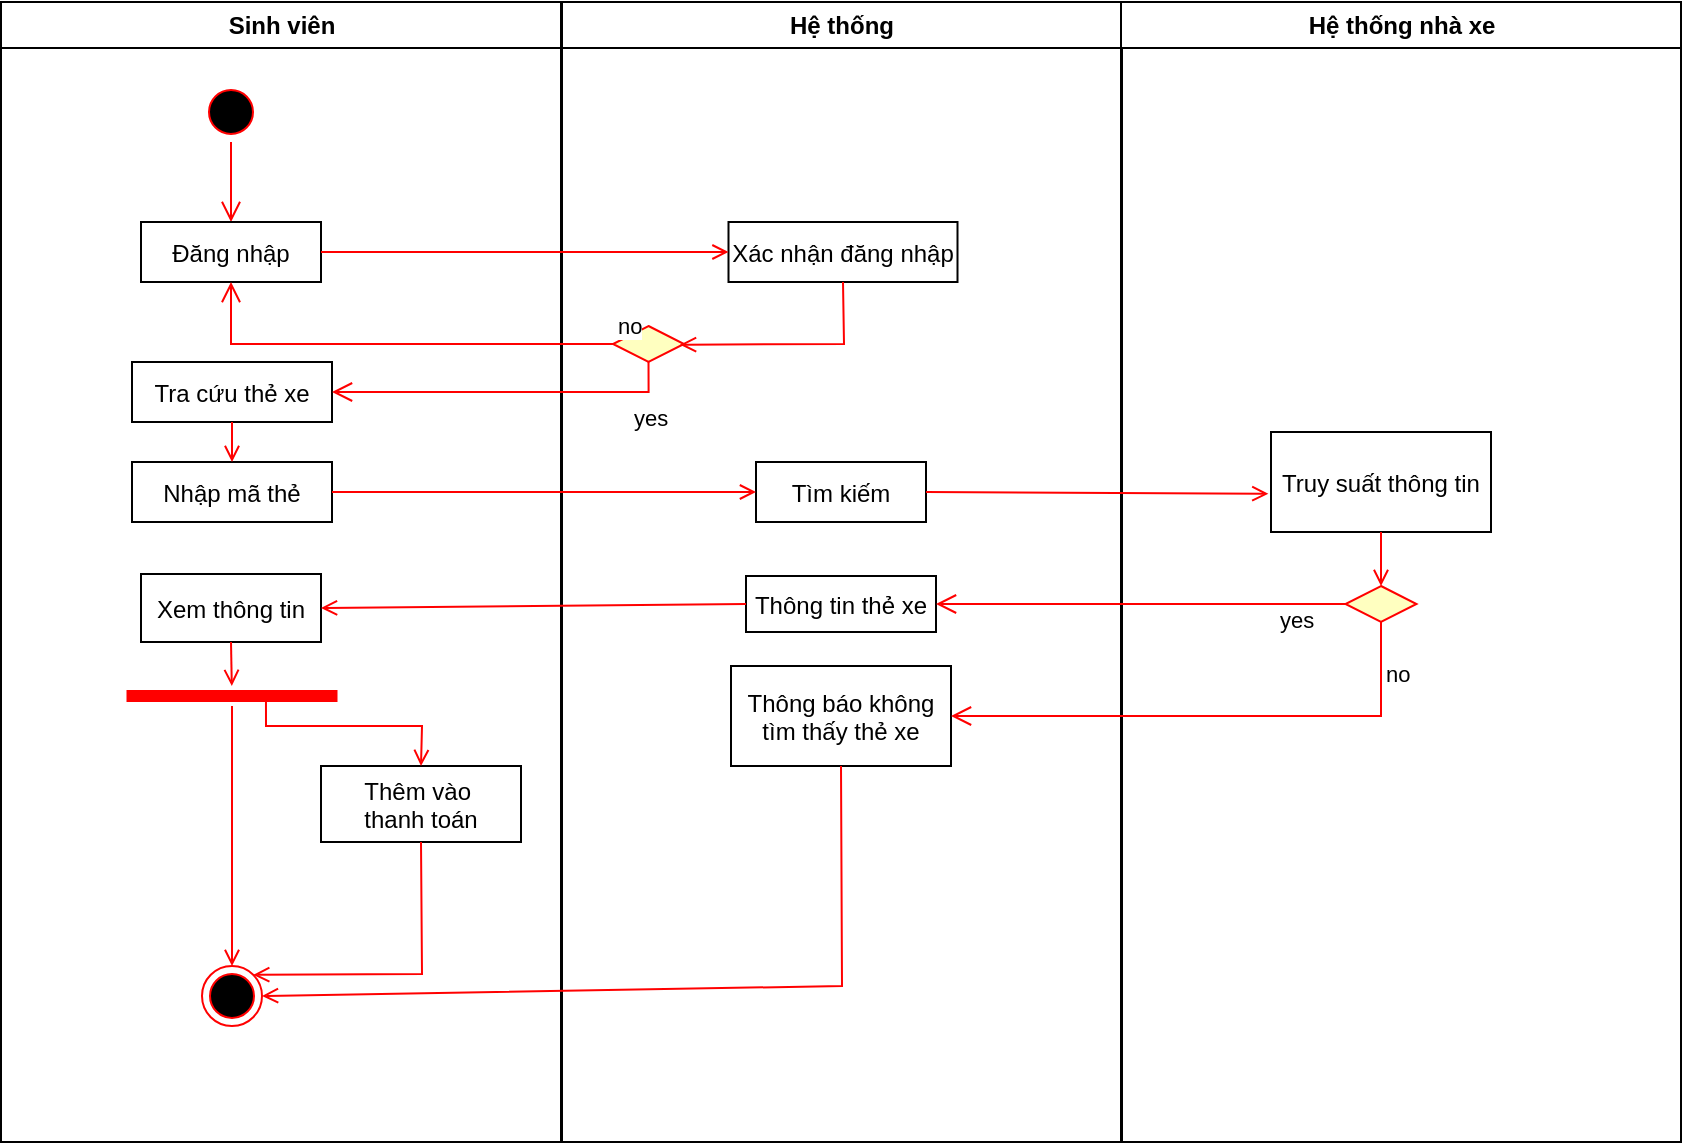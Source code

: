 <mxfile version="27.2.0">
  <diagram name="Page-1" id="e7e014a7-5840-1c2e-5031-d8a46d1fe8dd">
    <mxGraphModel dx="1026" dy="556" grid="1" gridSize="10" guides="1" tooltips="1" connect="1" arrows="1" fold="1" page="1" pageScale="1" pageWidth="1169" pageHeight="826" background="none" math="0" shadow="0">
      <root>
        <mxCell id="0" />
        <mxCell id="1" parent="0" />
        <mxCell id="2" value="Sinh viên" style="swimlane;whiteSpace=wrap" parent="1" vertex="1">
          <mxGeometry x="164.5" y="128" width="280" height="570" as="geometry" />
        </mxCell>
        <mxCell id="5" value="" style="ellipse;shape=startState;fillColor=#000000;strokeColor=#ff0000;" parent="2" vertex="1">
          <mxGeometry x="100" y="40" width="30" height="30" as="geometry" />
        </mxCell>
        <mxCell id="6" value="" style="edgeStyle=elbowEdgeStyle;elbow=horizontal;verticalAlign=bottom;endArrow=open;endSize=8;strokeColor=#FF0000;endFill=1;rounded=0" parent="2" source="5" target="7" edge="1">
          <mxGeometry x="100" y="40" as="geometry">
            <mxPoint x="115" y="110" as="targetPoint" />
          </mxGeometry>
        </mxCell>
        <mxCell id="7" value="Đăng nhập" style="" parent="2" vertex="1">
          <mxGeometry x="70" y="110" width="90" height="30" as="geometry" />
        </mxCell>
        <mxCell id="10" value="Nhập mã thẻ" style="" parent="2" vertex="1">
          <mxGeometry x="65.5" y="230" width="100" height="30" as="geometry" />
        </mxCell>
        <mxCell id="38" value="" style="ellipse;shape=endState;fillColor=#000000;strokeColor=#ff0000" parent="2" vertex="1">
          <mxGeometry x="100.5" y="482" width="30" height="30" as="geometry" />
        </mxCell>
        <mxCell id="8" value="Tra cứu thẻ xe" style="" parent="2" vertex="1">
          <mxGeometry x="65.5" y="180" width="100" height="30" as="geometry" />
        </mxCell>
        <mxCell id="11" value="" style="endArrow=open;strokeColor=#FF0000;endFill=1;rounded=0;exitX=0.5;exitY=1;exitDx=0;exitDy=0;entryX=0.5;entryY=0;entryDx=0;entryDy=0;" parent="2" source="8" target="10" edge="1">
          <mxGeometry relative="1" as="geometry">
            <mxPoint x="115.5" y="312" as="targetPoint" />
          </mxGeometry>
        </mxCell>
        <mxCell id="30" value="Xem thông tin" style="" parent="2" vertex="1">
          <mxGeometry x="70" y="286" width="90" height="34" as="geometry" />
        </mxCell>
        <mxCell id="ZterCogjY-lKpHSOgGzZ-81" value="" style="shape=line;html=1;strokeWidth=6;strokeColor=#ff0000;" vertex="1" parent="2">
          <mxGeometry x="62.75" y="342" width="105.5" height="10" as="geometry" />
        </mxCell>
        <mxCell id="ZterCogjY-lKpHSOgGzZ-54" value="" style="endArrow=open;strokeColor=#FF0000;endFill=1;rounded=0;exitX=0.5;exitY=1;exitDx=0;exitDy=0;" edge="1" parent="2" source="30" target="ZterCogjY-lKpHSOgGzZ-81">
          <mxGeometry relative="1" as="geometry">
            <mxPoint x="705.5" y="322" as="sourcePoint" />
            <mxPoint x="115.5" y="342" as="targetPoint" />
          </mxGeometry>
        </mxCell>
        <mxCell id="ZterCogjY-lKpHSOgGzZ-82" value="Thêm vào &#xa;thanh toán" style="" vertex="1" parent="2">
          <mxGeometry x="160" y="382" width="100" height="38" as="geometry" />
        </mxCell>
        <mxCell id="ZterCogjY-lKpHSOgGzZ-83" value="" style="endArrow=open;strokeColor=#FF0000;endFill=1;rounded=0;exitX=0.661;exitY=0.8;exitDx=0;exitDy=0;exitPerimeter=0;entryX=0.5;entryY=0;entryDx=0;entryDy=0;" edge="1" parent="2" source="ZterCogjY-lKpHSOgGzZ-81" target="ZterCogjY-lKpHSOgGzZ-82">
          <mxGeometry relative="1" as="geometry">
            <mxPoint x="165.5" y="342" as="sourcePoint" />
            <mxPoint x="165.5" y="364" as="targetPoint" />
            <Array as="points">
              <mxPoint x="132.5" y="362" />
              <mxPoint x="210.5" y="362" />
            </Array>
          </mxGeometry>
        </mxCell>
        <mxCell id="ZterCogjY-lKpHSOgGzZ-84" value="" style="endArrow=open;strokeColor=#FF0000;endFill=1;rounded=0;exitX=0.5;exitY=1;exitDx=0;exitDy=0;entryX=1;entryY=0;entryDx=0;entryDy=0;" edge="1" parent="2" source="ZterCogjY-lKpHSOgGzZ-82" target="38">
          <mxGeometry relative="1" as="geometry">
            <mxPoint x="165.5" y="402" as="sourcePoint" />
            <mxPoint x="243.5" y="434" as="targetPoint" />
            <Array as="points">
              <mxPoint x="210.5" y="486" />
            </Array>
          </mxGeometry>
        </mxCell>
        <mxCell id="ZterCogjY-lKpHSOgGzZ-86" value="" style="endArrow=open;strokeColor=#FF0000;endFill=1;rounded=0;entryX=0.5;entryY=0;entryDx=0;entryDy=0;" edge="1" parent="2" source="ZterCogjY-lKpHSOgGzZ-81" target="38">
          <mxGeometry relative="1" as="geometry">
            <mxPoint x="155.5" y="362" as="sourcePoint" />
            <mxPoint x="155.5" y="384" as="targetPoint" />
          </mxGeometry>
        </mxCell>
        <mxCell id="3" value="Hệ thống" style="swimlane;whiteSpace=wrap" parent="1" vertex="1">
          <mxGeometry x="445" y="128" width="280" height="570" as="geometry" />
        </mxCell>
        <mxCell id="15" value="Xác nhận đăng nhập" style="" parent="3" vertex="1">
          <mxGeometry x="83.25" y="110" width="114.5" height="30" as="geometry" />
        </mxCell>
        <mxCell id="18" value="Thông tin thẻ xe" style="" parent="3" vertex="1">
          <mxGeometry x="92" y="287" width="95" height="28" as="geometry" />
        </mxCell>
        <mxCell id="16" value="Tìm kiếm" style="" parent="3" vertex="1">
          <mxGeometry x="97" y="230" width="85" height="30" as="geometry" />
        </mxCell>
        <mxCell id="ZterCogjY-lKpHSOgGzZ-56" value="" style="rhombus;whiteSpace=wrap;html=1;fontColor=#000000;fillColor=#ffffc0;strokeColor=#ff0000;" vertex="1" parent="3">
          <mxGeometry x="25.5" y="162" width="35.5" height="18" as="geometry" />
        </mxCell>
        <mxCell id="ZterCogjY-lKpHSOgGzZ-62" value="" style="endArrow=open;strokeColor=#FF0000;endFill=1;rounded=0;entryX=0.944;entryY=0.519;entryDx=0;entryDy=0;exitX=0.5;exitY=1;exitDx=0;exitDy=0;entryPerimeter=0;" edge="1" parent="3" source="15" target="ZterCogjY-lKpHSOgGzZ-56">
          <mxGeometry relative="1" as="geometry">
            <mxPoint x="126.75" y="165" as="sourcePoint" />
            <mxPoint x="125" y="203" as="targetPoint" />
            <Array as="points">
              <mxPoint x="141" y="171" />
            </Array>
          </mxGeometry>
        </mxCell>
        <mxCell id="ZterCogjY-lKpHSOgGzZ-68" value="Thông báo không&#xa;tìm thấy thẻ xe" style="" vertex="1" parent="3">
          <mxGeometry x="84.5" y="332" width="110" height="50" as="geometry" />
        </mxCell>
        <mxCell id="4" value="Hệ thống nhà xe" style="swimlane;whiteSpace=wrap" parent="1" vertex="1">
          <mxGeometry x="724.5" y="128" width="280" height="570" as="geometry" />
        </mxCell>
        <mxCell id="ZterCogjY-lKpHSOgGzZ-50" value="" style="rhombus;whiteSpace=wrap;html=1;fontColor=#000000;fillColor=#ffffc0;strokeColor=#ff0000;" vertex="1" parent="4">
          <mxGeometry x="112.25" y="292" width="35.5" height="18" as="geometry" />
        </mxCell>
        <mxCell id="33" value="Truy suất thông tin" style="" parent="4" vertex="1">
          <mxGeometry x="75" y="215" width="110" height="50" as="geometry" />
        </mxCell>
        <mxCell id="39" value="" style="endArrow=open;strokeColor=#FF0000;endFill=1;rounded=0;entryX=0.5;entryY=0;entryDx=0;entryDy=0;" parent="4" source="33" target="ZterCogjY-lKpHSOgGzZ-50" edge="1">
          <mxGeometry relative="1" as="geometry">
            <mxPoint x="131.25" y="322" as="targetPoint" />
            <Array as="points" />
          </mxGeometry>
        </mxCell>
        <mxCell id="9" value="" style="endArrow=open;strokeColor=#FF0000;endFill=1;rounded=0;exitX=1;exitY=0.5;exitDx=0;exitDy=0;entryX=0;entryY=0.5;entryDx=0;entryDy=0;" parent="1" source="7" target="15" edge="1">
          <mxGeometry relative="1" as="geometry" />
        </mxCell>
        <mxCell id="24" value="" style="endArrow=open;strokeColor=#FF0000;endFill=1;rounded=0;entryX=-0.012;entryY=0.618;entryDx=0;entryDy=0;entryPerimeter=0;exitX=1;exitY=0.5;exitDx=0;exitDy=0;" parent="1" source="16" target="33" edge="1">
          <mxGeometry relative="1" as="geometry">
            <mxPoint x="627" y="347" as="sourcePoint" />
            <mxPoint x="770" y="319" as="targetPoint" />
            <Array as="points" />
          </mxGeometry>
        </mxCell>
        <mxCell id="ZterCogjY-lKpHSOgGzZ-52" value="yes" style="edgeStyle=orthogonalEdgeStyle;html=1;align=left;verticalAlign=top;endArrow=open;endSize=8;strokeColor=#ff0000;rounded=0;entryX=1;entryY=0.5;entryDx=0;entryDy=0;" edge="1" source="ZterCogjY-lKpHSOgGzZ-50" parent="1" target="18">
          <mxGeometry x="-0.665" y="-5" relative="1" as="geometry">
            <mxPoint x="640" y="480" as="targetPoint" />
            <mxPoint as="offset" />
          </mxGeometry>
        </mxCell>
        <mxCell id="ZterCogjY-lKpHSOgGzZ-66" value="no" style="edgeStyle=orthogonalEdgeStyle;html=1;align=left;verticalAlign=bottom;endArrow=open;endSize=8;strokeColor=#ff0000;rounded=0;exitX=0;exitY=0.5;exitDx=0;exitDy=0;entryX=0.5;entryY=1;entryDx=0;entryDy=0;" edge="1" parent="1" source="ZterCogjY-lKpHSOgGzZ-56" target="7">
          <mxGeometry x="-1" relative="1" as="geometry">
            <mxPoint x="689" y="330" as="targetPoint" />
            <mxPoint x="500" y="363" as="sourcePoint" />
          </mxGeometry>
        </mxCell>
        <mxCell id="ZterCogjY-lKpHSOgGzZ-51" value="no" style="edgeStyle=orthogonalEdgeStyle;html=1;align=left;verticalAlign=bottom;endArrow=open;endSize=8;strokeColor=#ff0000;rounded=0;entryX=1;entryY=0.5;entryDx=0;entryDy=0;exitX=0.5;exitY=1;exitDx=0;exitDy=0;" edge="1" source="ZterCogjY-lKpHSOgGzZ-50" parent="1" target="ZterCogjY-lKpHSOgGzZ-68">
          <mxGeometry x="-0.735" relative="1" as="geometry">
            <mxPoint x="670" y="410" as="targetPoint" />
            <mxPoint as="offset" />
          </mxGeometry>
        </mxCell>
        <mxCell id="ZterCogjY-lKpHSOgGzZ-67" value="yes" style="edgeStyle=orthogonalEdgeStyle;html=1;align=left;verticalAlign=top;endArrow=open;endSize=8;strokeColor=#ff0000;rounded=0;exitX=0.5;exitY=1;exitDx=0;exitDy=0;" edge="1" parent="1" source="ZterCogjY-lKpHSOgGzZ-56" target="8">
          <mxGeometry x="-0.722" relative="1" as="geometry">
            <mxPoint x="802" y="347" as="targetPoint" />
            <mxPoint x="650" y="320" as="sourcePoint" />
            <mxPoint as="offset" />
          </mxGeometry>
        </mxCell>
        <mxCell id="ZterCogjY-lKpHSOgGzZ-75" value="" style="endArrow=open;strokeColor=#FF0000;endFill=1;rounded=0;exitX=1;exitY=0.5;exitDx=0;exitDy=0;entryX=0;entryY=0.5;entryDx=0;entryDy=0;" edge="1" parent="1" source="10" target="16">
          <mxGeometry relative="1" as="geometry">
            <mxPoint x="525" y="531" as="sourcePoint" />
            <mxPoint x="510" y="413" as="targetPoint" />
            <Array as="points" />
          </mxGeometry>
        </mxCell>
        <mxCell id="ZterCogjY-lKpHSOgGzZ-69" value="" style="endArrow=open;strokeColor=#FF0000;endFill=1;rounded=0;exitX=0.5;exitY=1;exitDx=0;exitDy=0;entryX=1;entryY=0.5;entryDx=0;entryDy=0;" edge="1" parent="1" target="38" source="ZterCogjY-lKpHSOgGzZ-68">
          <mxGeometry relative="1" as="geometry">
            <mxPoint x="1154.5" y="430" as="sourcePoint" />
            <mxPoint x="510" y="630" as="targetPoint" />
            <Array as="points">
              <mxPoint x="585" y="620" />
            </Array>
          </mxGeometry>
        </mxCell>
        <mxCell id="ZterCogjY-lKpHSOgGzZ-72" value="" style="endArrow=open;strokeColor=#FF0000;endFill=1;rounded=0;exitX=0;exitY=0.5;exitDx=0;exitDy=0;entryX=1;entryY=0.5;entryDx=0;entryDy=0;" edge="1" parent="1" target="30" source="18">
          <mxGeometry relative="1" as="geometry">
            <mxPoint x="910" y="445" as="sourcePoint" />
            <mxPoint x="390" y="430" as="targetPoint" />
            <Array as="points" />
          </mxGeometry>
        </mxCell>
      </root>
    </mxGraphModel>
  </diagram>
</mxfile>
